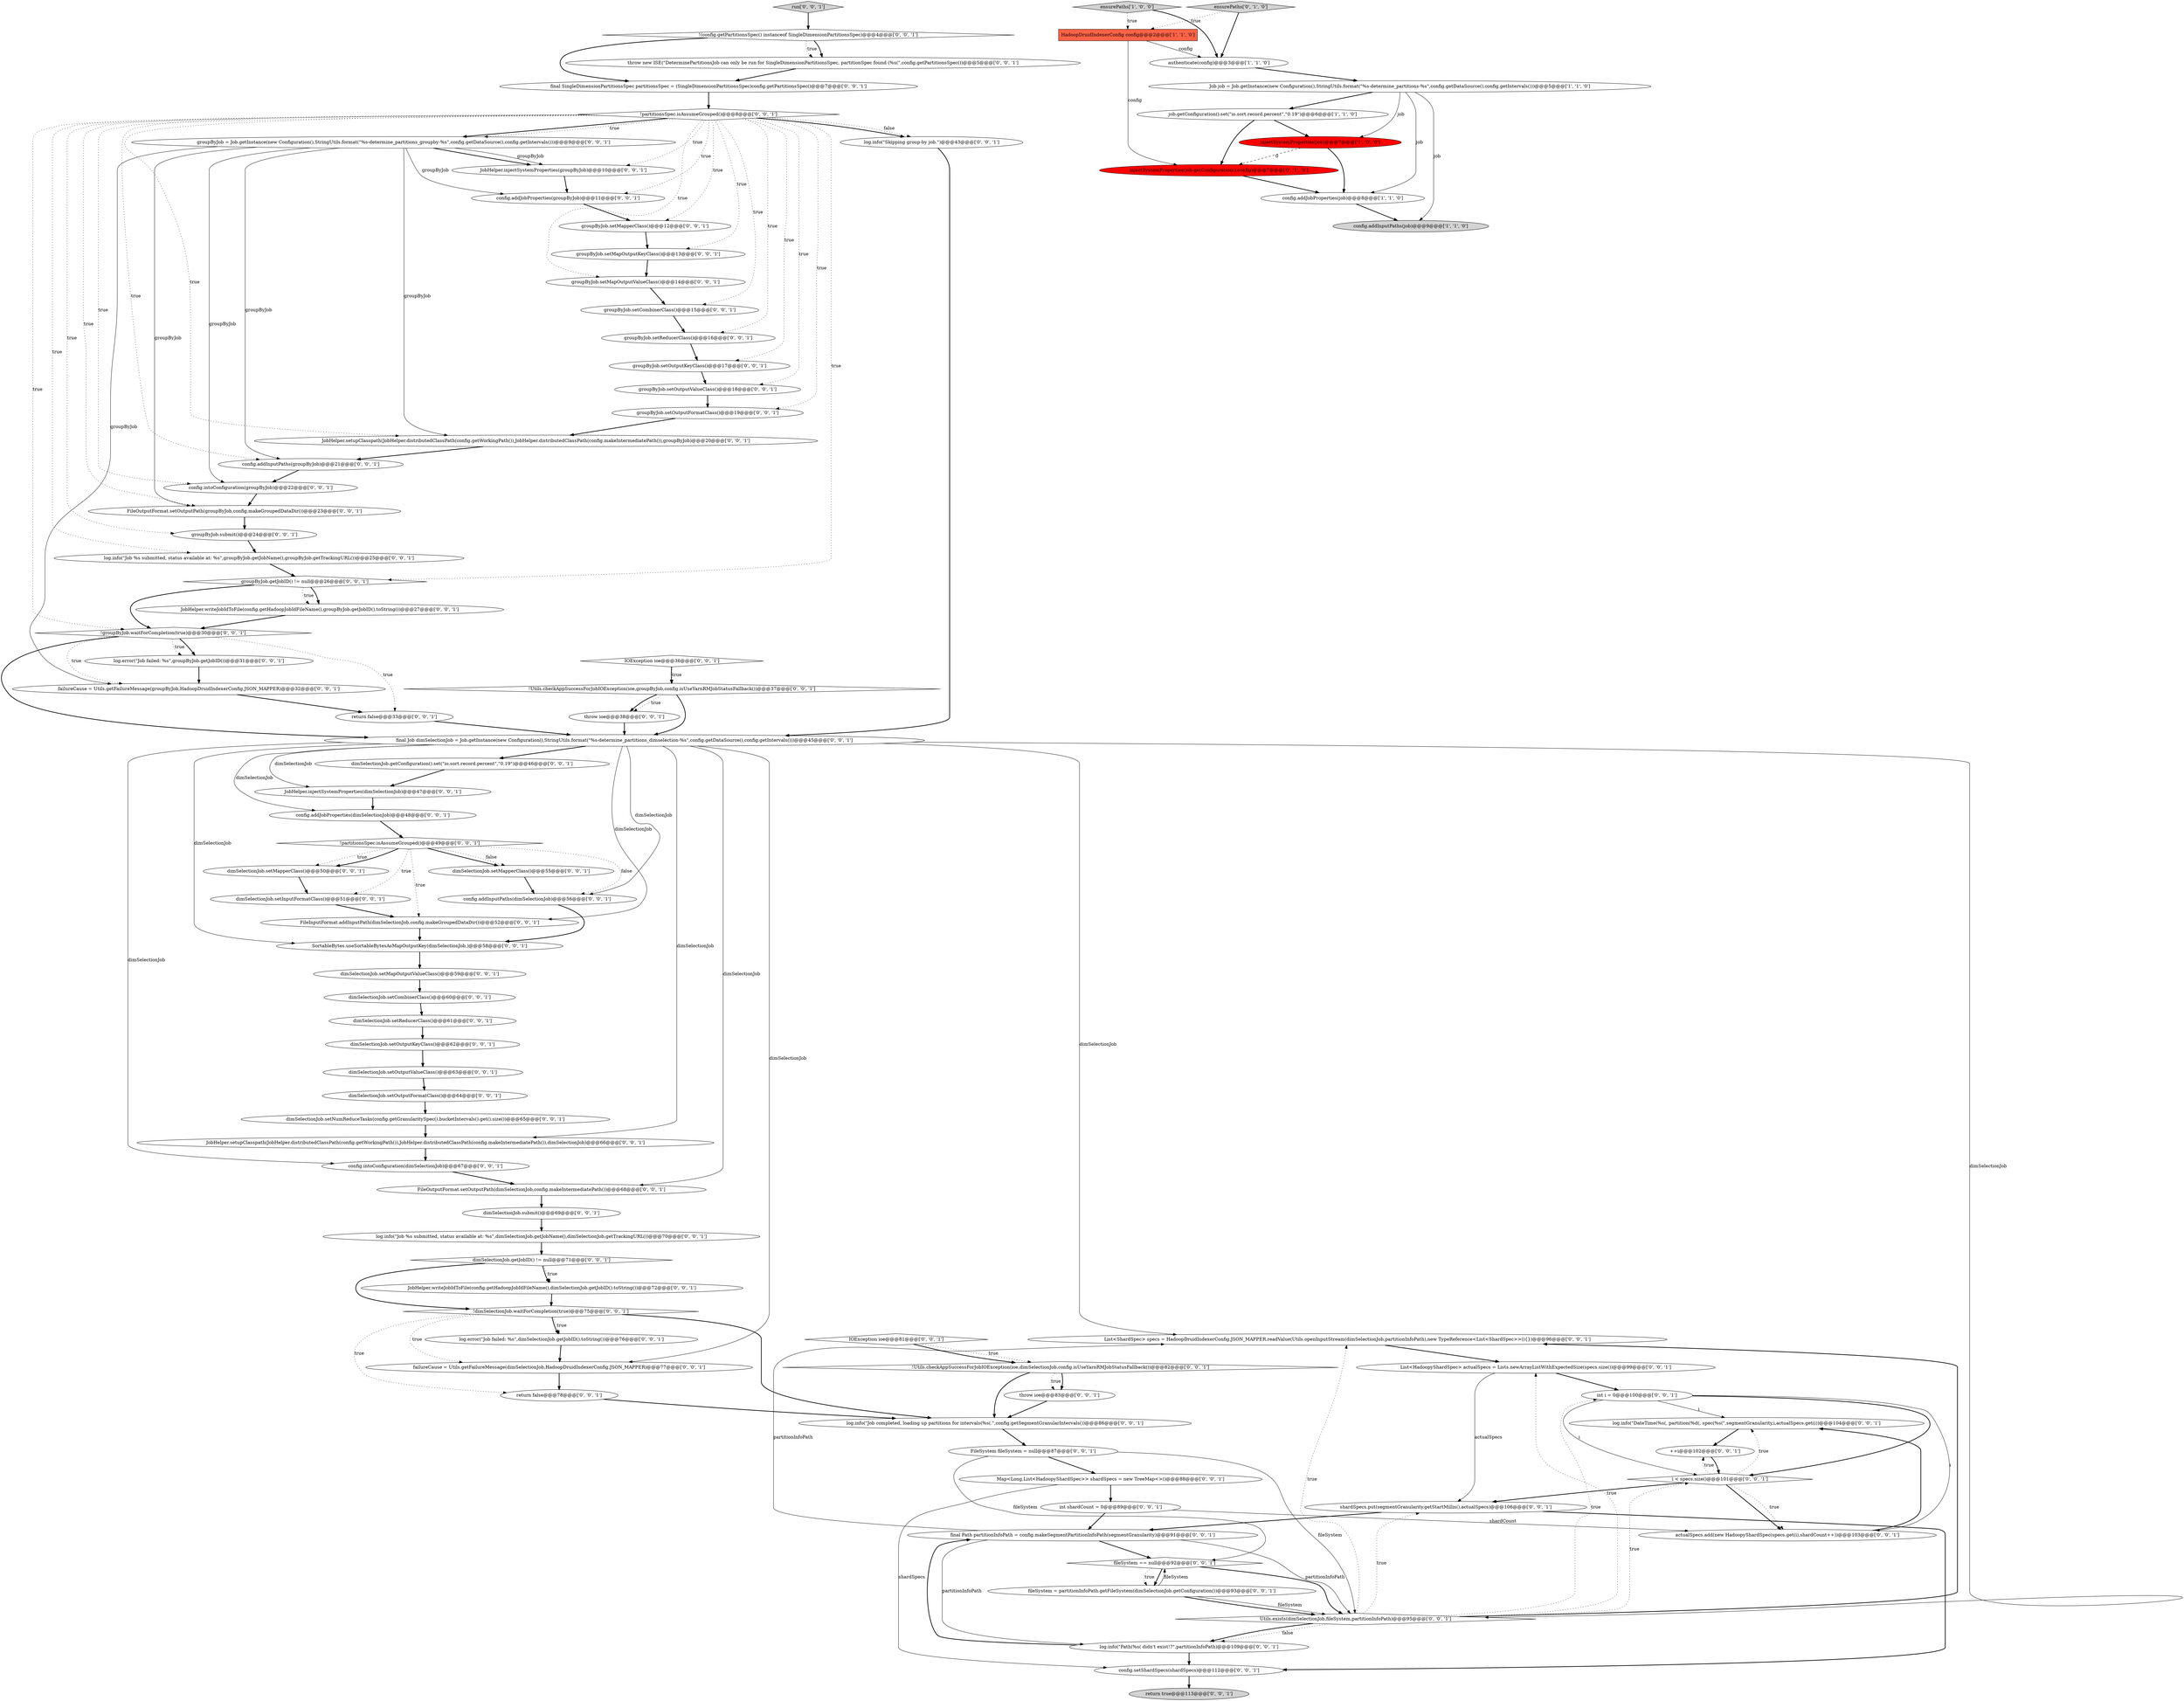 digraph {
58 [style = filled, label = "return false@@@33@@@['0', '0', '1']", fillcolor = white, shape = ellipse image = "AAA0AAABBB3BBB"];
36 [style = filled, label = "!groupByJob.waitForCompletion(true)@@@30@@@['0', '0', '1']", fillcolor = white, shape = diamond image = "AAA0AAABBB3BBB"];
76 [style = filled, label = "dimSelectionJob.setOutputValueClass()@@@63@@@['0', '0', '1']", fillcolor = white, shape = ellipse image = "AAA0AAABBB3BBB"];
62 [style = filled, label = "config.intoConfiguration(groupByJob)@@@22@@@['0', '0', '1']", fillcolor = white, shape = ellipse image = "AAA0AAABBB3BBB"];
46 [style = filled, label = "Map<Long,List<HadoopyShardSpec>> shardSpecs = new TreeMap<>()@@@88@@@['0', '0', '1']", fillcolor = white, shape = ellipse image = "AAA0AAABBB3BBB"];
19 [style = filled, label = "return false@@@78@@@['0', '0', '1']", fillcolor = white, shape = ellipse image = "AAA0AAABBB3BBB"];
41 [style = filled, label = "!(config.getPartitionsSpec() instanceof SingleDimensionPartitionsSpec)@@@4@@@['0', '0', '1']", fillcolor = white, shape = diamond image = "AAA0AAABBB3BBB"];
12 [style = filled, label = "List<ShardSpec> specs = HadoopDruidIndexerConfig.JSON_MAPPER.readValue(Utils.openInputStream(dimSelectionJob,partitionInfoPath),new TypeReference<List<ShardSpec>>(){})@@@96@@@['0', '0', '1']", fillcolor = white, shape = ellipse image = "AAA0AAABBB3BBB"];
14 [style = filled, label = "dimSelectionJob.setMapperClass()@@@50@@@['0', '0', '1']", fillcolor = white, shape = ellipse image = "AAA0AAABBB3BBB"];
92 [style = filled, label = "dimSelectionJob.setMapperClass()@@@55@@@['0', '0', '1']", fillcolor = white, shape = ellipse image = "AAA0AAABBB3BBB"];
63 [style = filled, label = "!Utils.checkAppSuccessForJobIOException(ioe,dimSelectionJob,config.isUseYarnRMJobStatusFallback())@@@82@@@['0', '0', '1']", fillcolor = white, shape = diamond image = "AAA0AAABBB3BBB"];
77 [style = filled, label = "groupByJob.setOutputFormatClass()@@@19@@@['0', '0', '1']", fillcolor = white, shape = ellipse image = "AAA0AAABBB3BBB"];
86 [style = filled, label = "log.info(\"Job completed, loading up partitions for intervals(%s(.\",config.getSegmentGranularIntervals())@@@86@@@['0', '0', '1']", fillcolor = white, shape = ellipse image = "AAA0AAABBB3BBB"];
87 [style = filled, label = "groupByJob.setMapOutputValueClass()@@@14@@@['0', '0', '1']", fillcolor = white, shape = ellipse image = "AAA0AAABBB3BBB"];
23 [style = filled, label = "SortableBytes.useSortableBytesAsMapOutputKey(dimSelectionJob,)@@@58@@@['0', '0', '1']", fillcolor = white, shape = ellipse image = "AAA0AAABBB3BBB"];
66 [style = filled, label = "return true@@@113@@@['0', '0', '1']", fillcolor = lightgray, shape = ellipse image = "AAA0AAABBB3BBB"];
17 [style = filled, label = "dimSelectionJob.setMapOutputValueClass()@@@59@@@['0', '0', '1']", fillcolor = white, shape = ellipse image = "AAA0AAABBB3BBB"];
18 [style = filled, label = "FileOutputFormat.setOutputPath(dimSelectionJob,config.makeIntermediatePath())@@@68@@@['0', '0', '1']", fillcolor = white, shape = ellipse image = "AAA0AAABBB3BBB"];
35 [style = filled, label = "final SingleDimensionPartitionsSpec partitionsSpec = (SingleDimensionPartitionsSpec)config.getPartitionsSpec()@@@7@@@['0', '0', '1']", fillcolor = white, shape = ellipse image = "AAA0AAABBB3BBB"];
72 [style = filled, label = "log.info(\"DateTime(%s(, partition(%d(, spec(%s(\",segmentGranularity,i,actualSpecs.get(i))@@@104@@@['0', '0', '1']", fillcolor = white, shape = ellipse image = "AAA0AAABBB3BBB"];
70 [style = filled, label = "int i = 0@@@100@@@['0', '0', '1']", fillcolor = white, shape = ellipse image = "AAA0AAABBB3BBB"];
34 [style = filled, label = "log.error(\"Job failed: %s\",groupByJob.getJobID())@@@31@@@['0', '0', '1']", fillcolor = white, shape = ellipse image = "AAA0AAABBB3BBB"];
10 [style = filled, label = "JobHelper.writeJobIdToFile(config.getHadoopJobIdFileName(),groupByJob.getJobID().toString())@@@27@@@['0', '0', '1']", fillcolor = white, shape = ellipse image = "AAA0AAABBB3BBB"];
57 [style = filled, label = "List<HadoopyShardSpec> actualSpecs = Lists.newArrayListWithExpectedSize(specs.size())@@@99@@@['0', '0', '1']", fillcolor = white, shape = ellipse image = "AAA0AAABBB3BBB"];
28 [style = filled, label = "groupByJob = Job.getInstance(new Configuration(),StringUtils.format(\"%s-determine_partitions_groupby-%s\",config.getDataSource(),config.getIntervals()))@@@9@@@['0', '0', '1']", fillcolor = white, shape = ellipse image = "AAA0AAABBB3BBB"];
0 [style = filled, label = "Job job = Job.getInstance(new Configuration(),StringUtils.format(\"%s-determine_partitions-%s\",config.getDataSource(),config.getIntervals()))@@@5@@@['1', '1', '0']", fillcolor = white, shape = ellipse image = "AAA0AAABBB1BBB"];
53 [style = filled, label = "log.error(\"Job failed: %s\",dimSelectionJob.getJobID().toString())@@@76@@@['0', '0', '1']", fillcolor = white, shape = ellipse image = "AAA0AAABBB3BBB"];
11 [style = filled, label = "groupByJob.submit()@@@24@@@['0', '0', '1']", fillcolor = white, shape = ellipse image = "AAA0AAABBB3BBB"];
31 [style = filled, label = "dimSelectionJob.setInputFormatClass()@@@51@@@['0', '0', '1']", fillcolor = white, shape = ellipse image = "AAA0AAABBB3BBB"];
90 [style = filled, label = "FileInputFormat.addInputPath(dimSelectionJob,config.makeGroupedDataDir())@@@52@@@['0', '0', '1']", fillcolor = white, shape = ellipse image = "AAA0AAABBB3BBB"];
29 [style = filled, label = "!Utils.checkAppSuccessForJobIOException(ioe,groupByJob,config.isUseYarnRMJobStatusFallback())@@@37@@@['0', '0', '1']", fillcolor = white, shape = diamond image = "AAA0AAABBB3BBB"];
27 [style = filled, label = "JobHelper.setupClasspath(JobHelper.distributedClassPath(config.getWorkingPath()),JobHelper.distributedClassPath(config.makeIntermediatePath()),dimSelectionJob)@@@66@@@['0', '0', '1']", fillcolor = white, shape = ellipse image = "AAA0AAABBB3BBB"];
73 [style = filled, label = "config.addInputPaths(groupByJob)@@@21@@@['0', '0', '1']", fillcolor = white, shape = ellipse image = "AAA0AAABBB3BBB"];
61 [style = filled, label = "dimSelectionJob.submit()@@@69@@@['0', '0', '1']", fillcolor = white, shape = ellipse image = "AAA0AAABBB3BBB"];
13 [style = filled, label = "dimSelectionJob.getConfiguration().set(\"io.sort.record.percent\",\"0.19\")@@@46@@@['0', '0', '1']", fillcolor = white, shape = ellipse image = "AAA0AAABBB3BBB"];
22 [style = filled, label = "!partitionsSpec.isAssumeGrouped()@@@8@@@['0', '0', '1']", fillcolor = white, shape = diamond image = "AAA0AAABBB3BBB"];
91 [style = filled, label = "dimSelectionJob.setNumReduceTasks(config.getGranularitySpec().bucketIntervals().get().size())@@@65@@@['0', '0', '1']", fillcolor = white, shape = ellipse image = "AAA0AAABBB3BBB"];
7 [style = filled, label = "config.addInputPaths(job)@@@9@@@['1', '1', '0']", fillcolor = lightgray, shape = ellipse image = "AAA0AAABBB1BBB"];
16 [style = filled, label = "JobHelper.injectSystemProperties(groupByJob)@@@10@@@['0', '0', '1']", fillcolor = white, shape = ellipse image = "AAA0AAABBB3BBB"];
40 [style = filled, label = "config.addJobProperties(groupByJob)@@@11@@@['0', '0', '1']", fillcolor = white, shape = ellipse image = "AAA0AAABBB3BBB"];
88 [style = filled, label = "dimSelectionJob.setOutputFormatClass()@@@64@@@['0', '0', '1']", fillcolor = white, shape = ellipse image = "AAA0AAABBB3BBB"];
4 [style = filled, label = "config.addJobProperties(job)@@@8@@@['1', '1', '0']", fillcolor = white, shape = ellipse image = "AAA0AAABBB1BBB"];
9 [style = filled, label = "injectSystemProperties(job.getConfiguration(),config)@@@7@@@['0', '1', '0']", fillcolor = red, shape = ellipse image = "AAA1AAABBB2BBB"];
83 [style = filled, label = "i < specs.size()@@@101@@@['0', '0', '1']", fillcolor = white, shape = diamond image = "AAA0AAABBB3BBB"];
39 [style = filled, label = "shardSpecs.put(segmentGranularity.getStartMillis(),actualSpecs)@@@106@@@['0', '0', '1']", fillcolor = white, shape = ellipse image = "AAA0AAABBB3BBB"];
68 [style = filled, label = "final Job dimSelectionJob = Job.getInstance(new Configuration(),StringUtils.format(\"%s-determine_partitions_dimselection-%s\",config.getDataSource(),config.getIntervals()))@@@45@@@['0', '0', '1']", fillcolor = white, shape = ellipse image = "AAA0AAABBB3BBB"];
25 [style = filled, label = "failureCause = Utils.getFailureMessage(groupByJob,HadoopDruidIndexerConfig.JSON_MAPPER)@@@32@@@['0', '0', '1']", fillcolor = white, shape = ellipse image = "AAA0AAABBB3BBB"];
38 [style = filled, label = "fileSystem == null@@@92@@@['0', '0', '1']", fillcolor = white, shape = diamond image = "AAA0AAABBB3BBB"];
81 [style = filled, label = "++i@@@102@@@['0', '0', '1']", fillcolor = white, shape = ellipse image = "AAA0AAABBB3BBB"];
74 [style = filled, label = "!dimSelectionJob.waitForCompletion(true)@@@75@@@['0', '0', '1']", fillcolor = white, shape = diamond image = "AAA0AAABBB3BBB"];
1 [style = filled, label = "injectSystemProperties(job)@@@7@@@['1', '0', '0']", fillcolor = red, shape = ellipse image = "AAA1AAABBB1BBB"];
47 [style = filled, label = "log.info(\"Job %s submitted, status available at: %s\",groupByJob.getJobName(),groupByJob.getTrackingURL())@@@25@@@['0', '0', '1']", fillcolor = white, shape = ellipse image = "AAA0AAABBB3BBB"];
33 [style = filled, label = "groupByJob.setOutputValueClass()@@@18@@@['0', '0', '1']", fillcolor = white, shape = ellipse image = "AAA0AAABBB3BBB"];
48 [style = filled, label = "int shardCount = 0@@@89@@@['0', '0', '1']", fillcolor = white, shape = ellipse image = "AAA0AAABBB3BBB"];
5 [style = filled, label = "authenticate(config)@@@3@@@['1', '1', '0']", fillcolor = white, shape = ellipse image = "AAA0AAABBB1BBB"];
8 [style = filled, label = "ensurePaths['0', '1', '0']", fillcolor = lightgray, shape = diamond image = "AAA0AAABBB2BBB"];
43 [style = filled, label = "throw ioe@@@38@@@['0', '0', '1']", fillcolor = white, shape = ellipse image = "AAA0AAABBB3BBB"];
45 [style = filled, label = "JobHelper.setupClasspath(JobHelper.distributedClassPath(config.getWorkingPath()),JobHelper.distributedClassPath(config.makeIntermediatePath()),groupByJob)@@@20@@@['0', '0', '1']", fillcolor = white, shape = ellipse image = "AAA0AAABBB3BBB"];
26 [style = filled, label = "JobHelper.injectSystemProperties(dimSelectionJob)@@@47@@@['0', '0', '1']", fillcolor = white, shape = ellipse image = "AAA0AAABBB3BBB"];
49 [style = filled, label = "groupByJob.getJobID() != null@@@26@@@['0', '0', '1']", fillcolor = white, shape = diamond image = "AAA0AAABBB3BBB"];
44 [style = filled, label = "run['0', '0', '1']", fillcolor = lightgray, shape = diamond image = "AAA0AAABBB3BBB"];
30 [style = filled, label = "config.setShardSpecs(shardSpecs)@@@112@@@['0', '0', '1']", fillcolor = white, shape = ellipse image = "AAA0AAABBB3BBB"];
89 [style = filled, label = "Utils.exists(dimSelectionJob,fileSystem,partitionInfoPath)@@@95@@@['0', '0', '1']", fillcolor = white, shape = diamond image = "AAA0AAABBB3BBB"];
52 [style = filled, label = "dimSelectionJob.setOutputKeyClass()@@@62@@@['0', '0', '1']", fillcolor = white, shape = ellipse image = "AAA0AAABBB3BBB"];
2 [style = filled, label = "ensurePaths['1', '0', '0']", fillcolor = lightgray, shape = diamond image = "AAA0AAABBB1BBB"];
54 [style = filled, label = "FileSystem fileSystem = null@@@87@@@['0', '0', '1']", fillcolor = white, shape = ellipse image = "AAA0AAABBB3BBB"];
6 [style = filled, label = "job.getConfiguration().set(\"io.sort.record.percent\",\"0.19\")@@@6@@@['1', '1', '0']", fillcolor = white, shape = ellipse image = "AAA0AAABBB1BBB"];
82 [style = filled, label = "log.info(\"Skipping group-by job.\")@@@43@@@['0', '0', '1']", fillcolor = white, shape = ellipse image = "AAA0AAABBB3BBB"];
3 [style = filled, label = "HadoopDruidIndexerConfig config@@@2@@@['1', '1', '0']", fillcolor = tomato, shape = box image = "AAA0AAABBB1BBB"];
69 [style = filled, label = "fileSystem = partitionInfoPath.getFileSystem(dimSelectionJob.getConfiguration())@@@93@@@['0', '0', '1']", fillcolor = white, shape = ellipse image = "AAA0AAABBB3BBB"];
84 [style = filled, label = "actualSpecs.add(new HadoopyShardSpec(specs.get(i),shardCount++))@@@103@@@['0', '0', '1']", fillcolor = white, shape = ellipse image = "AAA0AAABBB3BBB"];
78 [style = filled, label = "groupByJob.setMapOutputKeyClass()@@@13@@@['0', '0', '1']", fillcolor = white, shape = ellipse image = "AAA0AAABBB3BBB"];
50 [style = filled, label = "failureCause = Utils.getFailureMessage(dimSelectionJob,HadoopDruidIndexerConfig.JSON_MAPPER)@@@77@@@['0', '0', '1']", fillcolor = white, shape = ellipse image = "AAA0AAABBB3BBB"];
42 [style = filled, label = "config.addJobProperties(dimSelectionJob)@@@48@@@['0', '0', '1']", fillcolor = white, shape = ellipse image = "AAA0AAABBB3BBB"];
75 [style = filled, label = "final Path partitionInfoPath = config.makeSegmentPartitionInfoPath(segmentGranularity)@@@91@@@['0', '0', '1']", fillcolor = white, shape = ellipse image = "AAA0AAABBB3BBB"];
24 [style = filled, label = "groupByJob.setOutputKeyClass()@@@17@@@['0', '0', '1']", fillcolor = white, shape = ellipse image = "AAA0AAABBB3BBB"];
59 [style = filled, label = "dimSelectionJob.setReducerClass()@@@61@@@['0', '0', '1']", fillcolor = white, shape = ellipse image = "AAA0AAABBB3BBB"];
79 [style = filled, label = "JobHelper.writeJobIdToFile(config.getHadoopJobIdFileName(),dimSelectionJob.getJobID().toString())@@@72@@@['0', '0', '1']", fillcolor = white, shape = ellipse image = "AAA0AAABBB3BBB"];
60 [style = filled, label = "config.addInputPaths(dimSelectionJob)@@@56@@@['0', '0', '1']", fillcolor = white, shape = ellipse image = "AAA0AAABBB3BBB"];
85 [style = filled, label = "groupByJob.setReducerClass()@@@16@@@['0', '0', '1']", fillcolor = white, shape = ellipse image = "AAA0AAABBB3BBB"];
32 [style = filled, label = "groupByJob.setCombinerClass()@@@15@@@['0', '0', '1']", fillcolor = white, shape = ellipse image = "AAA0AAABBB3BBB"];
15 [style = filled, label = "FileOutputFormat.setOutputPath(groupByJob,config.makeGroupedDataDir())@@@23@@@['0', '0', '1']", fillcolor = white, shape = ellipse image = "AAA0AAABBB3BBB"];
56 [style = filled, label = "!partitionsSpec.isAssumeGrouped()@@@49@@@['0', '0', '1']", fillcolor = white, shape = diamond image = "AAA0AAABBB3BBB"];
71 [style = filled, label = "log.info(\"Path(%s( didn't exist!?\",partitionInfoPath)@@@109@@@['0', '0', '1']", fillcolor = white, shape = ellipse image = "AAA0AAABBB3BBB"];
51 [style = filled, label = "dimSelectionJob.setCombinerClass()@@@60@@@['0', '0', '1']", fillcolor = white, shape = ellipse image = "AAA0AAABBB3BBB"];
64 [style = filled, label = "groupByJob.setMapperClass()@@@12@@@['0', '0', '1']", fillcolor = white, shape = ellipse image = "AAA0AAABBB3BBB"];
55 [style = filled, label = "IOException ioe@@@36@@@['0', '0', '1']", fillcolor = white, shape = diamond image = "AAA0AAABBB3BBB"];
80 [style = filled, label = "IOException ioe@@@81@@@['0', '0', '1']", fillcolor = white, shape = diamond image = "AAA0AAABBB3BBB"];
20 [style = filled, label = "throw new ISE(\"DeterminePartitionsJob can only be run for SingleDimensionPartitionsSpec, partitionSpec found (%s(\",config.getPartitionsSpec())@@@5@@@['0', '0', '1']", fillcolor = white, shape = ellipse image = "AAA0AAABBB3BBB"];
65 [style = filled, label = "config.intoConfiguration(dimSelectionJob)@@@67@@@['0', '0', '1']", fillcolor = white, shape = ellipse image = "AAA0AAABBB3BBB"];
37 [style = filled, label = "log.info(\"Job %s submitted, status available at: %s\",dimSelectionJob.getJobName(),dimSelectionJob.getTrackingURL())@@@70@@@['0', '0', '1']", fillcolor = white, shape = ellipse image = "AAA0AAABBB3BBB"];
21 [style = filled, label = "dimSelectionJob.getJobID() != null@@@71@@@['0', '0', '1']", fillcolor = white, shape = diamond image = "AAA0AAABBB3BBB"];
67 [style = filled, label = "throw ioe@@@83@@@['0', '0', '1']", fillcolor = white, shape = ellipse image = "AAA0AAABBB3BBB"];
67->86 [style = bold, label=""];
21->79 [style = bold, label=""];
83->84 [style = bold, label=""];
29->43 [style = dotted, label="true"];
68->12 [style = solid, label="dimSelectionJob"];
71->30 [style = bold, label=""];
54->38 [style = solid, label="fileSystem"];
61->37 [style = bold, label=""];
21->74 [style = bold, label=""];
83->39 [style = bold, label=""];
63->86 [style = bold, label=""];
81->83 [style = bold, label=""];
68->42 [style = solid, label="dimSelectionJob"];
73->62 [style = bold, label=""];
69->89 [style = bold, label=""];
69->89 [style = solid, label="fileSystem"];
89->12 [style = bold, label=""];
83->81 [style = dotted, label="true"];
75->38 [style = bold, label=""];
46->48 [style = bold, label=""];
70->84 [style = solid, label="i"];
41->20 [style = bold, label=""];
22->82 [style = bold, label=""];
89->39 [style = dotted, label="true"];
47->49 [style = bold, label=""];
74->53 [style = dotted, label="true"];
38->69 [style = dotted, label="true"];
65->18 [style = bold, label=""];
70->72 [style = solid, label="i"];
15->11 [style = bold, label=""];
82->68 [style = bold, label=""];
5->0 [style = bold, label=""];
18->61 [style = bold, label=""];
49->10 [style = bold, label=""];
36->58 [style = dotted, label="true"];
22->16 [style = dotted, label="true"];
25->58 [style = bold, label=""];
29->43 [style = bold, label=""];
23->17 [style = bold, label=""];
89->12 [style = dotted, label="true"];
57->39 [style = solid, label="actualSpecs"];
56->31 [style = dotted, label="true"];
85->24 [style = bold, label=""];
28->45 [style = solid, label="groupByJob"];
49->36 [style = bold, label=""];
60->23 [style = bold, label=""];
22->73 [style = dotted, label="true"];
28->16 [style = solid, label="groupByJob"];
2->3 [style = dotted, label="true"];
70->83 [style = bold, label=""];
1->4 [style = bold, label=""];
26->42 [style = bold, label=""];
16->40 [style = bold, label=""];
50->19 [style = bold, label=""];
76->88 [style = bold, label=""];
55->29 [style = bold, label=""];
56->14 [style = dotted, label="true"];
54->46 [style = bold, label=""];
77->45 [style = bold, label=""];
89->83 [style = dotted, label="true"];
37->21 [style = bold, label=""];
22->64 [style = dotted, label="true"];
39->75 [style = bold, label=""];
22->33 [style = dotted, label="true"];
19->86 [style = bold, label=""];
48->75 [style = bold, label=""];
1->9 [style = dashed, label="0"];
22->24 [style = dotted, label="true"];
28->25 [style = solid, label="groupByJob"];
68->23 [style = solid, label="dimSelectionJob"];
75->89 [style = solid, label="partitionInfoPath"];
71->75 [style = bold, label=""];
84->72 [style = bold, label=""];
68->60 [style = solid, label="dimSelectionJob"];
56->60 [style = dotted, label="false"];
28->15 [style = solid, label="groupByJob"];
56->90 [style = dotted, label="true"];
17->51 [style = bold, label=""];
90->23 [style = bold, label=""];
49->10 [style = dotted, label="true"];
80->63 [style = dotted, label="true"];
22->77 [style = dotted, label="true"];
42->56 [style = bold, label=""];
68->90 [style = solid, label="dimSelectionJob"];
45->73 [style = bold, label=""];
38->69 [style = bold, label=""];
56->92 [style = bold, label=""];
74->86 [style = bold, label=""];
44->41 [style = bold, label=""];
89->57 [style = dotted, label="true"];
28->73 [style = solid, label="groupByJob"];
56->14 [style = bold, label=""];
31->90 [style = bold, label=""];
22->32 [style = dotted, label="true"];
57->70 [style = bold, label=""];
22->87 [style = dotted, label="true"];
89->71 [style = dotted, label="false"];
68->89 [style = solid, label="dimSelectionJob"];
32->85 [style = bold, label=""];
78->87 [style = bold, label=""];
0->4 [style = solid, label="job"];
22->62 [style = dotted, label="true"];
22->78 [style = dotted, label="true"];
56->92 [style = dotted, label="false"];
0->7 [style = solid, label="job"];
22->28 [style = bold, label=""];
22->85 [style = dotted, label="true"];
8->3 [style = dotted, label="true"];
68->27 [style = solid, label="dimSelectionJob"];
4->7 [style = bold, label=""];
53->50 [style = bold, label=""];
29->68 [style = bold, label=""];
24->33 [style = bold, label=""];
6->1 [style = bold, label=""];
87->32 [style = bold, label=""];
74->50 [style = dotted, label="true"];
86->54 [style = bold, label=""];
55->29 [style = dotted, label="true"];
72->81 [style = bold, label=""];
89->71 [style = bold, label=""];
3->5 [style = solid, label="config"];
13->26 [style = bold, label=""];
28->40 [style = solid, label="groupByJob"];
63->67 [style = bold, label=""];
64->78 [style = bold, label=""];
14->31 [style = bold, label=""];
11->47 [style = bold, label=""];
83->84 [style = dotted, label="true"];
22->36 [style = dotted, label="true"];
62->15 [style = bold, label=""];
68->65 [style = solid, label="dimSelectionJob"];
68->50 [style = solid, label="dimSelectionJob"];
22->15 [style = dotted, label="true"];
74->19 [style = dotted, label="true"];
36->34 [style = bold, label=""];
80->63 [style = bold, label=""];
2->5 [style = bold, label=""];
41->35 [style = bold, label=""];
63->67 [style = dotted, label="true"];
58->68 [style = bold, label=""];
34->25 [style = bold, label=""];
0->6 [style = bold, label=""];
52->76 [style = bold, label=""];
54->89 [style = solid, label="fileSystem"];
35->22 [style = bold, label=""];
38->89 [style = bold, label=""];
9->4 [style = bold, label=""];
30->66 [style = bold, label=""];
22->82 [style = dotted, label="false"];
12->57 [style = bold, label=""];
59->52 [style = bold, label=""];
22->47 [style = dotted, label="true"];
40->64 [style = bold, label=""];
43->68 [style = bold, label=""];
22->28 [style = dotted, label="true"];
22->49 [style = dotted, label="true"];
22->11 [style = dotted, label="true"];
75->12 [style = solid, label="partitionInfoPath"];
22->40 [style = dotted, label="true"];
92->60 [style = bold, label=""];
21->79 [style = dotted, label="true"];
48->84 [style = solid, label="shardCount"];
28->16 [style = bold, label=""];
22->45 [style = dotted, label="true"];
70->83 [style = solid, label="i"];
10->36 [style = bold, label=""];
74->53 [style = bold, label=""];
51->59 [style = bold, label=""];
41->20 [style = dotted, label="true"];
28->62 [style = solid, label="groupByJob"];
39->30 [style = bold, label=""];
89->70 [style = dotted, label="true"];
36->68 [style = bold, label=""];
27->65 [style = bold, label=""];
75->71 [style = solid, label="partitionInfoPath"];
8->5 [style = bold, label=""];
68->18 [style = solid, label="dimSelectionJob"];
83->72 [style = dotted, label="true"];
68->26 [style = solid, label="dimSelectionJob"];
91->27 [style = bold, label=""];
3->9 [style = solid, label="config"];
88->91 [style = bold, label=""];
79->74 [style = bold, label=""];
46->30 [style = solid, label="shardSpecs"];
69->38 [style = solid, label="fileSystem"];
33->77 [style = bold, label=""];
20->35 [style = bold, label=""];
68->13 [style = bold, label=""];
6->9 [style = bold, label=""];
36->34 [style = dotted, label="true"];
36->25 [style = dotted, label="true"];
0->1 [style = solid, label="job"];
}
